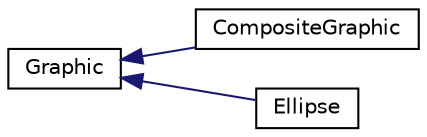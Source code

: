 digraph "Graphical Class Hierarchy"
{
  edge [fontname="Helvetica",fontsize="10",labelfontname="Helvetica",labelfontsize="10"];
  node [fontname="Helvetica",fontsize="10",shape=record];
  rankdir="LR";
  Node1 [label="Graphic",height=0.2,width=0.4,color="black", fillcolor="white", style="filled",URL="$classGraphic.html"];
  Node1 -> Node2 [dir="back",color="midnightblue",fontsize="10",style="solid",fontname="Helvetica"];
  Node2 [label="CompositeGraphic",height=0.2,width=0.4,color="black", fillcolor="white", style="filled",URL="$classCompositeGraphic.html"];
  Node1 -> Node3 [dir="back",color="midnightblue",fontsize="10",style="solid",fontname="Helvetica"];
  Node3 [label="Ellipse",height=0.2,width=0.4,color="black", fillcolor="white", style="filled",URL="$classEllipse.html"];
}
